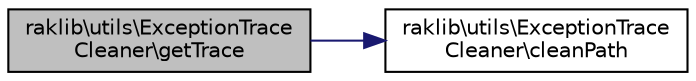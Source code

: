 digraph "raklib\utils\ExceptionTraceCleaner\getTrace"
{
 // INTERACTIVE_SVG=YES
 // LATEX_PDF_SIZE
  edge [fontname="Helvetica",fontsize="10",labelfontname="Helvetica",labelfontsize="10"];
  node [fontname="Helvetica",fontsize="10",shape=record];
  rankdir="LR";
  Node1 [label="raklib\\utils\\ExceptionTrace\lCleaner\\getTrace",height=0.2,width=0.4,color="black", fillcolor="grey75", style="filled", fontcolor="black",tooltip=" "];
  Node1 -> Node2 [color="midnightblue",fontsize="10",style="solid",fontname="Helvetica"];
  Node2 [label="raklib\\utils\\ExceptionTrace\lCleaner\\cleanPath",height=0.2,width=0.4,color="black", fillcolor="white", style="filled",URL="$d0/d23/classraklib_1_1utils_1_1_exception_trace_cleaner.html#adb32cbd97f29276f9c59d26a51dd1118",tooltip=" "];
}
